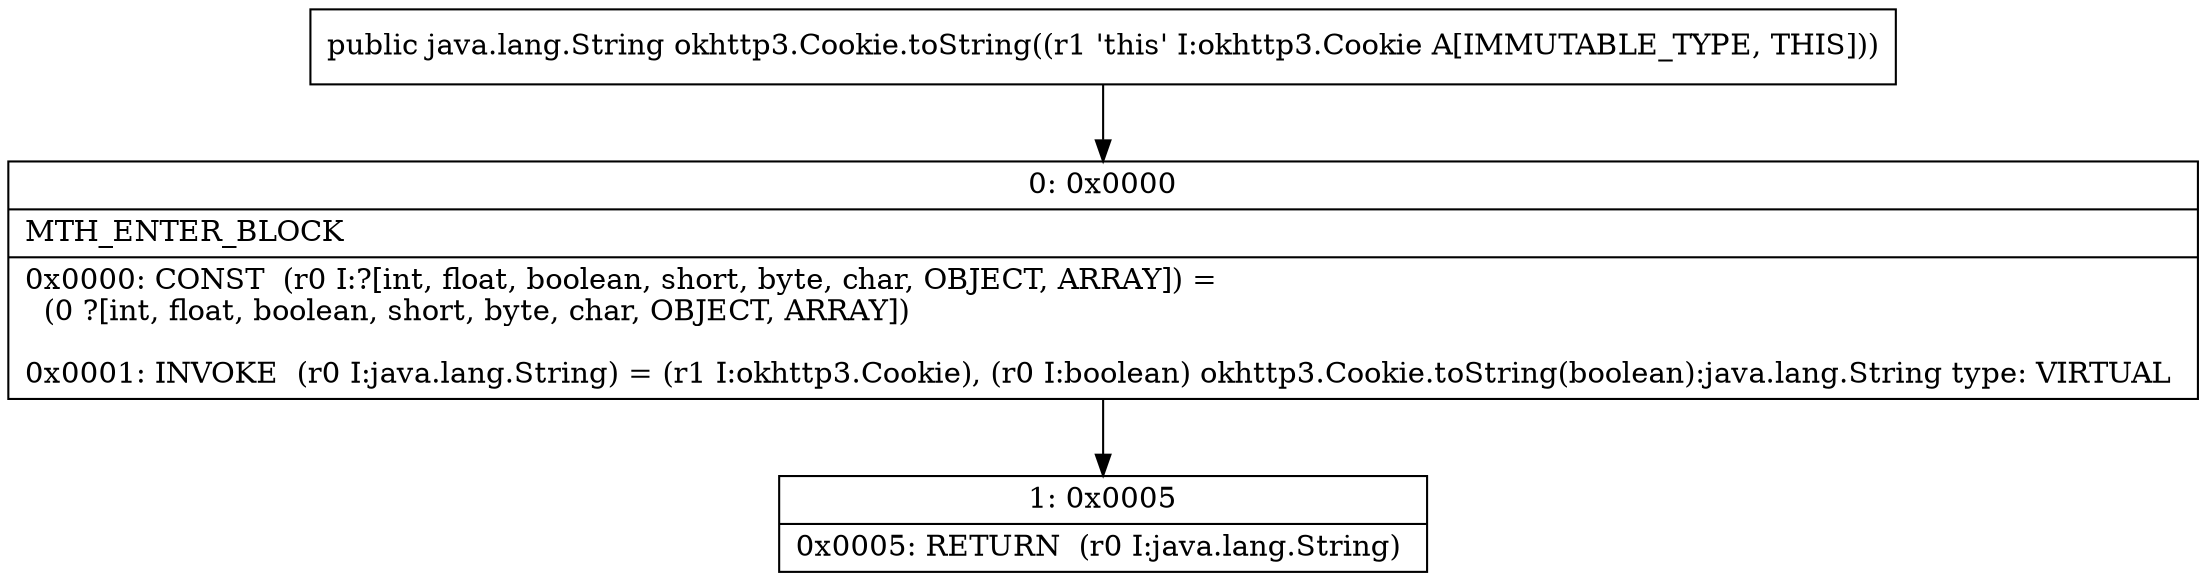 digraph "CFG forokhttp3.Cookie.toString()Ljava\/lang\/String;" {
Node_0 [shape=record,label="{0\:\ 0x0000|MTH_ENTER_BLOCK\l|0x0000: CONST  (r0 I:?[int, float, boolean, short, byte, char, OBJECT, ARRAY]) = \l  (0 ?[int, float, boolean, short, byte, char, OBJECT, ARRAY])\l \l0x0001: INVOKE  (r0 I:java.lang.String) = (r1 I:okhttp3.Cookie), (r0 I:boolean) okhttp3.Cookie.toString(boolean):java.lang.String type: VIRTUAL \l}"];
Node_1 [shape=record,label="{1\:\ 0x0005|0x0005: RETURN  (r0 I:java.lang.String) \l}"];
MethodNode[shape=record,label="{public java.lang.String okhttp3.Cookie.toString((r1 'this' I:okhttp3.Cookie A[IMMUTABLE_TYPE, THIS])) }"];
MethodNode -> Node_0;
Node_0 -> Node_1;
}

